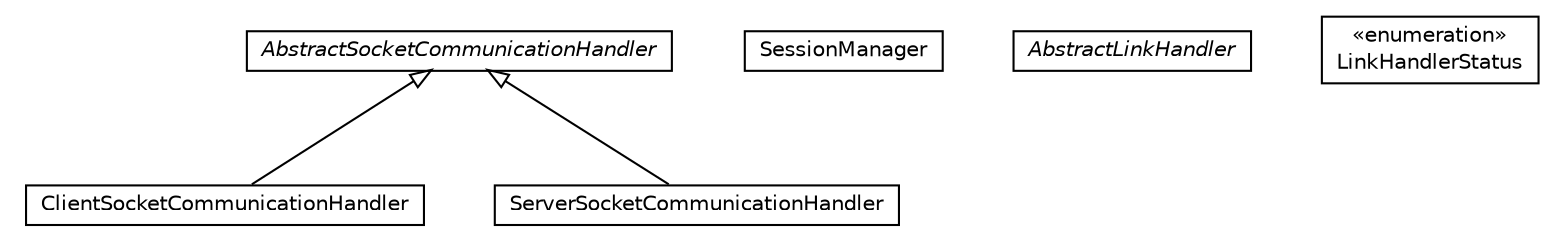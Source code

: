 #!/usr/local/bin/dot
#
# Class diagram 
# Generated by UMLGraph version R5_6-24-gf6e263 (http://www.umlgraph.org/)
#

digraph G {
	edge [fontname="Helvetica",fontsize=10,labelfontname="Helvetica",labelfontsize=10];
	node [fontname="Helvetica",fontsize=10,shape=plaintext];
	nodesep=0.25;
	ranksep=0.5;
	// org.universAAL.ri.gateway.communicator.service.impl.ClientSocketCommunicationHandler
	c959460 [label=<<table title="org.universAAL.ri.gateway.communicator.service.impl.ClientSocketCommunicationHandler" border="0" cellborder="1" cellspacing="0" cellpadding="2" port="p" href="./ClientSocketCommunicationHandler.html">
		<tr><td><table border="0" cellspacing="0" cellpadding="1">
<tr><td align="center" balign="center"> ClientSocketCommunicationHandler </td></tr>
		</table></td></tr>
		</table>>, URL="./ClientSocketCommunicationHandler.html", fontname="Helvetica", fontcolor="black", fontsize=10.0];
	// org.universAAL.ri.gateway.communicator.service.impl.SessionManager
	c959461 [label=<<table title="org.universAAL.ri.gateway.communicator.service.impl.SessionManager" border="0" cellborder="1" cellspacing="0" cellpadding="2" port="p" href="./SessionManager.html">
		<tr><td><table border="0" cellspacing="0" cellpadding="1">
<tr><td align="center" balign="center"> SessionManager </td></tr>
		</table></td></tr>
		</table>>, URL="./SessionManager.html", fontname="Helvetica", fontcolor="black", fontsize=10.0];
	// org.universAAL.ri.gateway.communicator.service.impl.AbstractLinkHandler
	c959462 [label=<<table title="org.universAAL.ri.gateway.communicator.service.impl.AbstractLinkHandler" border="0" cellborder="1" cellspacing="0" cellpadding="2" port="p" href="./AbstractLinkHandler.html">
		<tr><td><table border="0" cellspacing="0" cellpadding="1">
<tr><td align="center" balign="center"><font face="Helvetica-Oblique"> AbstractLinkHandler </font></td></tr>
		</table></td></tr>
		</table>>, URL="./AbstractLinkHandler.html", fontname="Helvetica", fontcolor="black", fontsize=10.0];
	// org.universAAL.ri.gateway.communicator.service.impl.AbstractLinkHandler.LinkHandlerStatus
	c959463 [label=<<table title="org.universAAL.ri.gateway.communicator.service.impl.AbstractLinkHandler.LinkHandlerStatus" border="0" cellborder="1" cellspacing="0" cellpadding="2" port="p" href="./AbstractLinkHandler.LinkHandlerStatus.html">
		<tr><td><table border="0" cellspacing="0" cellpadding="1">
<tr><td align="center" balign="center"> &#171;enumeration&#187; </td></tr>
<tr><td align="center" balign="center"> LinkHandlerStatus </td></tr>
		</table></td></tr>
		</table>>, URL="./AbstractLinkHandler.LinkHandlerStatus.html", fontname="Helvetica", fontcolor="black", fontsize=10.0];
	// org.universAAL.ri.gateway.communicator.service.impl.ServerSocketCommunicationHandler
	c959464 [label=<<table title="org.universAAL.ri.gateway.communicator.service.impl.ServerSocketCommunicationHandler" border="0" cellborder="1" cellspacing="0" cellpadding="2" port="p" href="./ServerSocketCommunicationHandler.html">
		<tr><td><table border="0" cellspacing="0" cellpadding="1">
<tr><td align="center" balign="center"> ServerSocketCommunicationHandler </td></tr>
		</table></td></tr>
		</table>>, URL="./ServerSocketCommunicationHandler.html", fontname="Helvetica", fontcolor="black", fontsize=10.0];
	// org.universAAL.ri.gateway.communicator.service.impl.AbstractSocketCommunicationHandler
	c959465 [label=<<table title="org.universAAL.ri.gateway.communicator.service.impl.AbstractSocketCommunicationHandler" border="0" cellborder="1" cellspacing="0" cellpadding="2" port="p" href="./AbstractSocketCommunicationHandler.html">
		<tr><td><table border="0" cellspacing="0" cellpadding="1">
<tr><td align="center" balign="center"><font face="Helvetica-Oblique"> AbstractSocketCommunicationHandler </font></td></tr>
		</table></td></tr>
		</table>>, URL="./AbstractSocketCommunicationHandler.html", fontname="Helvetica", fontcolor="black", fontsize=10.0];
	//org.universAAL.ri.gateway.communicator.service.impl.ClientSocketCommunicationHandler extends org.universAAL.ri.gateway.communicator.service.impl.AbstractSocketCommunicationHandler
	c959465:p -> c959460:p [dir=back,arrowtail=empty];
	//org.universAAL.ri.gateway.communicator.service.impl.ServerSocketCommunicationHandler extends org.universAAL.ri.gateway.communicator.service.impl.AbstractSocketCommunicationHandler
	c959465:p -> c959464:p [dir=back,arrowtail=empty];
}

